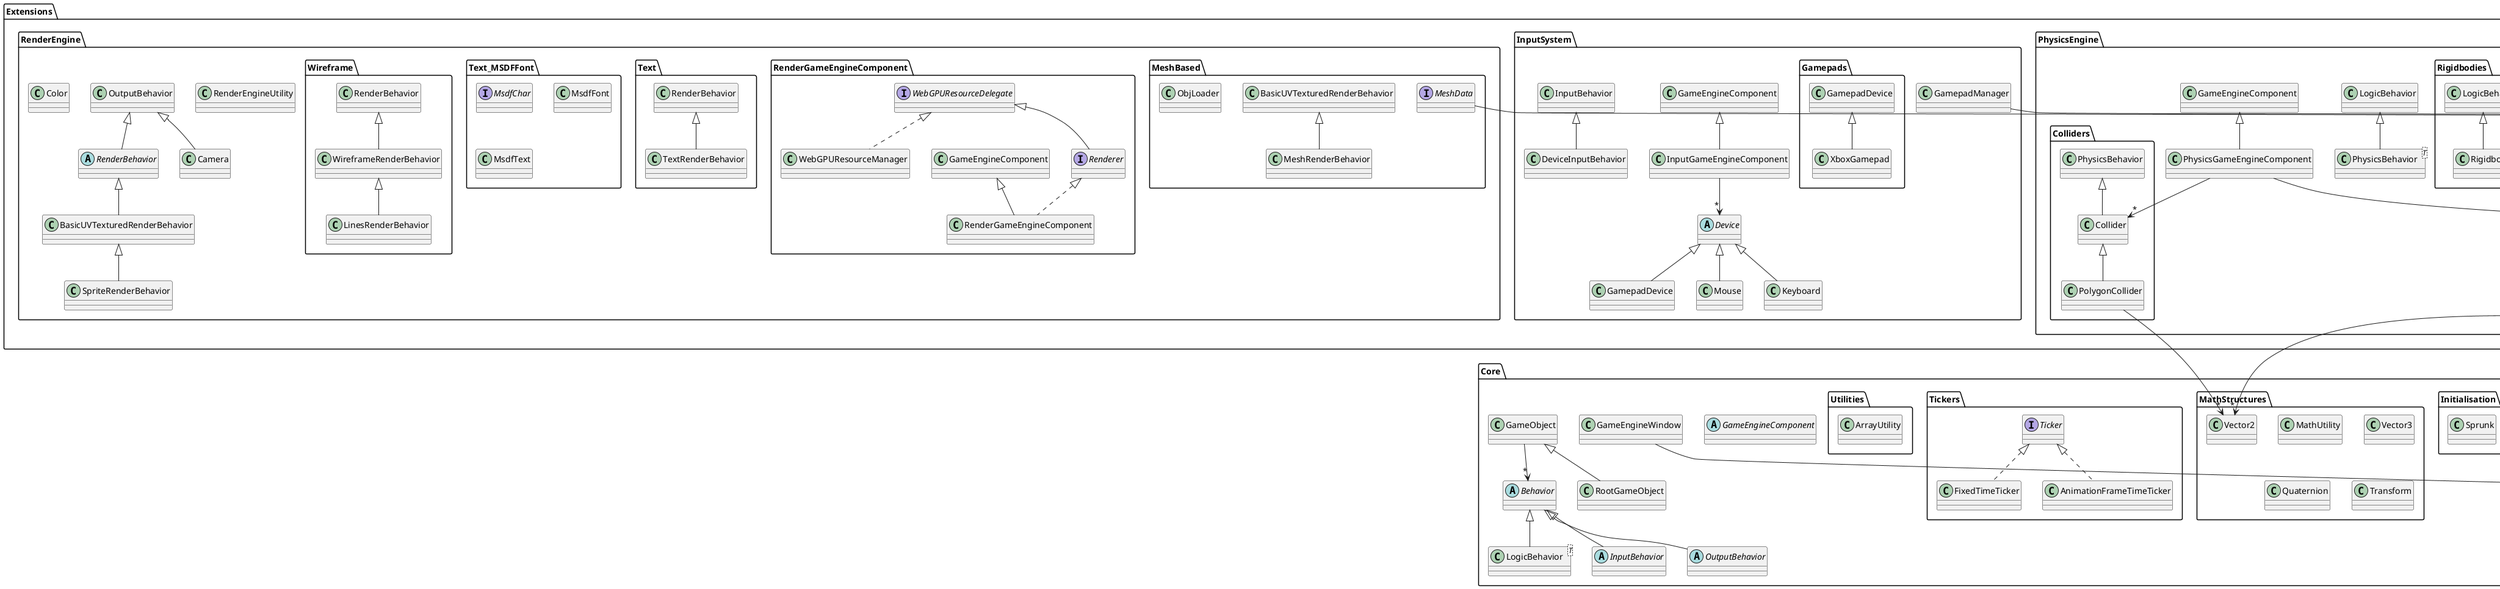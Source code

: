 @startuml
package Core {

abstract class GameEngineComponent {
}
class GameEngineWindow {
}
class RootGameObject extends GameObject {
}
class GameObject {
}
abstract class Behavior {
}
class LogicBehavior<T> extends Behavior {
}
abstract class InputBehavior extends Behavior {
}
abstract class OutputBehavior extends Behavior {
}

    package Caching {

class AsyncCache<T> {
}
class SyncCache<T> {
}

    }
    package DependencyInjection {

class DependencyContainer {
}

    }
    package EventSystem {

class Event<T> {
}

    }
    package Initialisation {

class Sprunk {
}

    }
    package MathStructures {

class MathUtility {
}
class Vector2 {
}
class Vector3 {
}
class Quaternion {
}
class Transform {
}

    }
    package Tickers {

interface Ticker {
}
class AnimationFrameTimeTicker implements Ticker {
}
class FixedTimeTicker implements Ticker {
}

    }
    package Utilities {

class ArrayUtility {
}

    }
}
package Extensions {
    package AudioEngine {

class AudioBehavior extends OutputBehavior {
}

    }
    package Debugger {

class DraggableElement {
}
class GameObjectDebugger {
}
class ResizableElement {
}

    }
    package InputSystem {

abstract class Device {
}
class GamepadDevice extends Device {
}
class GamepadManager {
}
class InputGameEngineComponent extends GameEngineComponent {
}
class Mouse extends Device {
}
class Keyboard extends Device {
}
class DeviceInputBehavior extends InputBehavior {
}

    }
    package InputSystem.Gamepads {

class XboxGamepad extends GamepadDevice {
}

    }
    package PhysicsEngine {

class PhysicsBehavior<T> extends LogicBehavior
class PhysicsGameEngineComponent extends GameEngineComponent {
}

    }
    package PhysicsEngine.Colliders {

class Collider extends PhysicsBehavior {
}
class PolygonCollider extends Collider {
}

    }
    package PhysicsEngine.CollisionHandlers {

interface CollisionHandler {
}
class SatCollisionHandler implements CollisionHandler {
}

    }
    package PhysicsEngine.Rigidbodies {

class Rigidbody extends LogicBehavior {
}

    }
    package RenderEngine {

class RenderEngineUtility {
}
class Camera extends OutputBehavior {
}
abstract class RenderBehavior extends OutputBehavior {
}
class BasicUVTexturedRenderBehavior extends RenderBehavior {
}
class Color {
}
class SpriteRenderBehavior extends BasicUVTexturedRenderBehavior

    }
    package RenderEngine.MeshBased {

interface MeshData {
}
class MeshRenderBehavior extends BasicUVTexturedRenderBehavior
class ObjLoader {
}

    }
    package RenderEngine.RenderGameEngineComponent {

interface WebGPUResourceDelegate {
}
class WebGPUResourceManager implements WebGPUResourceDelegate {
}
class RenderGameEngineComponent extends GameEngineComponent implements Renderer {
}
interface Renderer extends WebGPUResourceDelegate {
}

    }
    package RenderEngine.Text {

class TextRenderBehavior extends RenderBehavior {
}

    }
    package RenderEngine.Text_MSDFFont {

interface MsdfChar {
}
class MsdfFont {
}
class MsdfText {
}

    }
    package RenderEngine.Wireframe {

class WireframeRenderBehavior extends RenderBehavior {
}
class LinesRenderBehavior extends WireframeRenderBehavior

    }
}
GameEngineWindow --> "*" GameEngineComponent
GameObject --> "*" Behavior
GamepadManager --> "*" GamepadDevice
InputGameEngineComponent --> "*" Device
PolygonCollider --> "*" Vector2
SatCollisionHandler --> "*" Vector2
PhysicsGameEngineComponent --> "*" Collision
PhysicsGameEngineComponent --> "*" Collider
MeshData --> "*" Face
@enduml